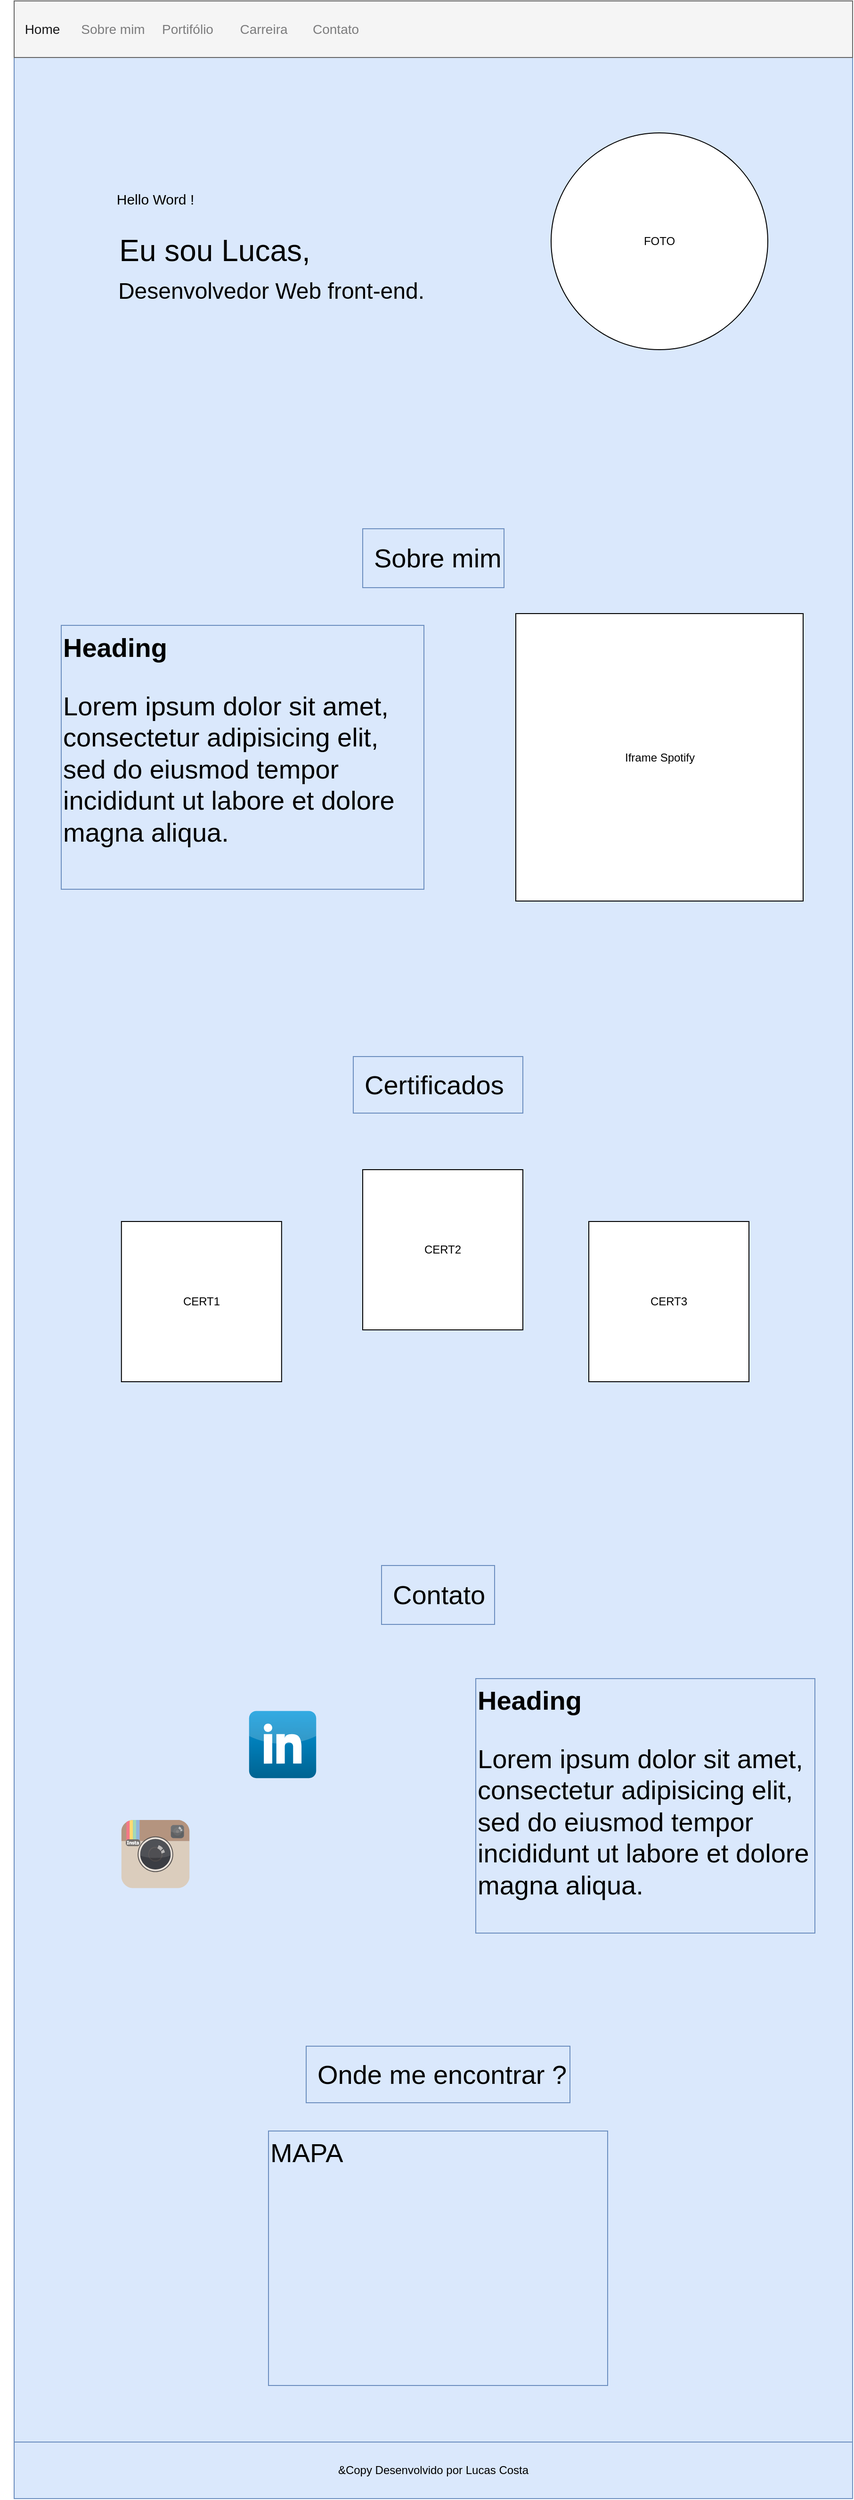 <mxfile version="24.7.8">
  <diagram name="Página-1" id="Cu5WFZRTZ1dmdq2uUhK_">
    <mxGraphModel dx="2491" dy="2454" grid="1" gridSize="10" guides="1" tooltips="1" connect="1" arrows="1" fold="1" page="1" pageScale="1" pageWidth="900" pageHeight="1600" math="0" shadow="0">
      <root>
        <mxCell id="0" />
        <mxCell id="1" parent="0" />
        <mxCell id="IuSi_ucjc667y65gIAW3-9" value="" style="rounded=0;whiteSpace=wrap;html=1;fillColor=#dae8fc;strokeColor=#6c8ebf;movable=0;resizable=0;rotatable=0;deletable=0;editable=0;locked=1;connectable=0;" parent="1" vertex="1">
          <mxGeometry y="-520" width="890" height="2530" as="geometry" />
        </mxCell>
        <mxCell id="g6yMPmIuiC17lhhZVRHr-4" value="&lt;h1 style=&quot;margin-top: 0px; font-size: 28px;&quot;&gt;Heading&lt;/h1&gt;&lt;p style=&quot;font-size: 28px;&quot;&gt;Lorem ipsum dolor sit amet, consectetur adipisicing elit, sed do eiusmod tempor incididunt ut labore et dolore magna aliqua.&lt;/p&gt;" style="text;html=1;whiteSpace=wrap;overflow=hidden;rounded=0;fontSize=28;fillColor=#dae8fc;strokeColor=#6c8ebf;" parent="1" vertex="1">
          <mxGeometry x="50" y="82.5" width="385" height="280" as="geometry" />
        </mxCell>
        <mxCell id="g6yMPmIuiC17lhhZVRHr-5" value="&lt;font style=&quot;font-size: 15px;&quot;&gt;Hello Word !&lt;/font&gt;" style="text;html=1;align=center;verticalAlign=middle;whiteSpace=wrap;rounded=0;fontSize=32;" parent="1" vertex="1">
          <mxGeometry x="-15" y="-400" width="330" height="50" as="geometry" />
        </mxCell>
        <mxCell id="g6yMPmIuiC17lhhZVRHr-19" value="&amp;amp;Copy Desenvolvido por Lucas Costa" style="rounded=0;whiteSpace=wrap;html=1;fillColor=#dae8fc;strokeColor=#6c8ebf;" parent="1" vertex="1">
          <mxGeometry y="2010" width="890" height="60" as="geometry" />
        </mxCell>
        <mxCell id="g6yMPmIuiC17lhhZVRHr-28" value="" style="html=1;shadow=0;dashed=0;fillColor=#f5f5f5;strokeColor=#666666;fontSize=16;align=right;spacing=15;fontColor=#333333;" parent="1" vertex="1">
          <mxGeometry y="-580" width="890" height="60" as="geometry" />
        </mxCell>
        <mxCell id="g6yMPmIuiC17lhhZVRHr-29" value="" style="swimlane;shape=mxgraph.bootstrap.anchor;strokeColor=none;fillColor=none;fontColor=#0085FC;fontStyle=0;childLayout=stackLayout;horizontal=0;startSize=0;horizontalStack=1;resizeParent=1;resizeParentMax=0;resizeLast=0;collapsible=0;marginBottom=0;whiteSpace=wrap;html=1;resizeWidth=0;" parent="g6yMPmIuiC17lhhZVRHr-28" vertex="1">
          <mxGeometry y="10" width="220" height="40" as="geometry" />
        </mxCell>
        <mxCell id="g6yMPmIuiC17lhhZVRHr-31" value="Home" style="text;strokeColor=none;align=center;verticalAlign=middle;spacingLeft=10;spacingRight=10;points=[[0,0.5],[1,0.5]];portConstraint=eastwest;rotatable=0;whiteSpace=wrap;html=1;fillColor=none;fontColor=#181819;fontSize=14;" parent="g6yMPmIuiC17lhhZVRHr-29" vertex="1">
          <mxGeometry width="60" height="40" as="geometry" />
        </mxCell>
        <mxCell id="g6yMPmIuiC17lhhZVRHr-32" value="Sobre mim" style="text;strokeColor=none;align=center;verticalAlign=middle;spacingLeft=10;spacingRight=10;points=[[0,0.5],[1,0.5]];portConstraint=eastwest;rotatable=0;whiteSpace=wrap;html=1;fillColor=none;fontColor=#7C7C7D;fontSize=14;" parent="g6yMPmIuiC17lhhZVRHr-29" vertex="1">
          <mxGeometry x="60" width="90" height="40" as="geometry" />
        </mxCell>
        <mxCell id="g6yMPmIuiC17lhhZVRHr-33" value="Portifólio" style="text;strokeColor=none;align=left;verticalAlign=middle;spacingLeft=5;spacingRight=10;points=[[0,0.5],[1,0.5]];portConstraint=eastwest;rotatable=0;whiteSpace=wrap;html=1;fillColor=none;fontColor=#7C7C7D;fontSize=14;" parent="g6yMPmIuiC17lhhZVRHr-29" vertex="1">
          <mxGeometry x="150" width="70" height="40" as="geometry" />
        </mxCell>
        <mxCell id="g6yMPmIuiC17lhhZVRHr-34" value="" style="swimlane;shape=mxgraph.bootstrap.anchor;strokeColor=none;fillColor=none;fontColor=#0085FC;fontStyle=0;childLayout=stackLayout;horizontal=0;startSize=0;horizontalStack=1;resizeParent=1;resizeParentMax=0;resizeLast=0;collapsible=0;marginBottom=0;whiteSpace=wrap;html=1;resizeWidth=0;" parent="g6yMPmIuiC17lhhZVRHr-28" vertex="1">
          <mxGeometry x="220" y="10" width="160" height="40" as="geometry" />
        </mxCell>
        <mxCell id="g6yMPmIuiC17lhhZVRHr-36" value="Carreira" style="text;strokeColor=none;align=center;verticalAlign=middle;spacingLeft=10;spacingRight=10;points=[[0,0.5],[1,0.5]];portConstraint=eastwest;rotatable=0;whiteSpace=wrap;html=1;fillColor=none;fontColor=#7C7C7D;fontSize=14;" parent="g6yMPmIuiC17lhhZVRHr-34" vertex="1">
          <mxGeometry width="90" height="40" as="geometry" />
        </mxCell>
        <mxCell id="g6yMPmIuiC17lhhZVRHr-37" value="Contato" style="text;strokeColor=none;align=left;verticalAlign=middle;spacingLeft=5;spacingRight=10;points=[[0,0.5],[1,0.5]];portConstraint=eastwest;rotatable=0;whiteSpace=wrap;html=1;fillColor=none;fontColor=#7C7C7D;fontSize=14;" parent="g6yMPmIuiC17lhhZVRHr-34" vertex="1">
          <mxGeometry x="90" width="70" height="40" as="geometry" />
        </mxCell>
        <mxCell id="IuSi_ucjc667y65gIAW3-1" value="&lt;font style=&quot;font-size: 28px;&quot;&gt;Sobre mim&lt;/font&gt;" style="strokeColor=#6c8ebf;fillColor=#dae8fc;strokeWidth=1;html=1;shadow=0;dashed=0;shape=mxgraph.android.rrect;rSize=0;align=left;spacingLeft=10;fontSize=8;movable=1;resizable=1;rotatable=1;deletable=1;editable=1;locked=0;connectable=1;" parent="1" vertex="1">
          <mxGeometry x="370" y="-20" width="150" height="62.5" as="geometry" />
        </mxCell>
        <mxCell id="IuSi_ucjc667y65gIAW3-6" value="&lt;span style=&quot;font-size: 28px;&quot;&gt;Certificados&lt;/span&gt;" style="strokeColor=#6c8ebf;fillColor=#dae8fc;strokeWidth=1;html=1;shadow=0;dashed=0;shape=mxgraph.android.rrect;rSize=0;align=left;spacingLeft=10;fontSize=8;movable=1;resizable=1;rotatable=1;deletable=1;editable=1;locked=0;connectable=1;" parent="1" vertex="1">
          <mxGeometry x="360" y="540" width="180" height="60" as="geometry" />
        </mxCell>
        <mxCell id="IuSi_ucjc667y65gIAW3-8" value="&lt;font style=&quot;font-size: 28px;&quot;&gt;Contato&lt;/font&gt;" style="strokeColor=#6c8ebf;fillColor=#dae8fc;strokeWidth=1;html=1;shadow=0;dashed=0;shape=mxgraph.android.rrect;rSize=0;align=left;spacingLeft=10;fontSize=8;movable=1;resizable=1;rotatable=1;deletable=1;editable=1;locked=0;connectable=1;" parent="1" vertex="1">
          <mxGeometry x="390" y="1080" width="120" height="62.5" as="geometry" />
        </mxCell>
        <mxCell id="IuSi_ucjc667y65gIAW3-10" value="&lt;h1 style=&quot;margin-top: 0px; font-size: 28px;&quot;&gt;Heading&lt;/h1&gt;&lt;p style=&quot;font-size: 28px;&quot;&gt;Lorem ipsum dolor sit amet, consectetur adipisicing elit, sed do eiusmod tempor incididunt ut labore et dolore magna aliqua.&lt;/p&gt;" style="text;html=1;whiteSpace=wrap;overflow=hidden;rounded=0;fontSize=28;fillColor=#dae8fc;strokeColor=#6c8ebf;" parent="1" vertex="1">
          <mxGeometry x="490" y="1200" width="360" height="270" as="geometry" />
        </mxCell>
        <mxCell id="fVR2gJW3VSCEs9xHzAv6-3" value="Eu sou Lucas," style="text;html=1;align=center;verticalAlign=middle;whiteSpace=wrap;rounded=0;fontSize=32;" parent="1" vertex="1">
          <mxGeometry x="32.5" y="-340" width="360" height="50" as="geometry" />
        </mxCell>
        <mxCell id="fVR2gJW3VSCEs9xHzAv6-5" value="&lt;font style=&quot;font-size: 24px;&quot;&gt;Desenvolvedor Web front-end.&lt;/font&gt;" style="text;html=1;align=center;verticalAlign=middle;whiteSpace=wrap;rounded=0;fontSize=32;" parent="1" vertex="1">
          <mxGeometry x="92.5" y="-300" width="360" height="50" as="geometry" />
        </mxCell>
        <mxCell id="fVR2gJW3VSCEs9xHzAv6-7" value="Iframe Spotify" style="whiteSpace=wrap;html=1;aspect=fixed;" parent="1" vertex="1">
          <mxGeometry x="532.5" y="70" width="305" height="305" as="geometry" />
        </mxCell>
        <mxCell id="fVR2gJW3VSCEs9xHzAv6-8" value="&lt;font style=&quot;font-size: 28px;&quot;&gt;Onde me encontrar ?&lt;/font&gt;" style="strokeColor=#6c8ebf;fillColor=#dae8fc;strokeWidth=1;html=1;shadow=0;dashed=0;shape=mxgraph.android.rrect;rSize=0;align=left;spacingLeft=10;fontSize=8;movable=1;resizable=1;rotatable=1;deletable=1;editable=1;locked=0;connectable=1;" parent="1" vertex="1">
          <mxGeometry x="310" y="1590" width="280" height="60" as="geometry" />
        </mxCell>
        <mxCell id="fVR2gJW3VSCEs9xHzAv6-9" value="MAPA&lt;div&gt;&lt;br&gt;&lt;/div&gt;" style="text;html=1;whiteSpace=wrap;overflow=hidden;rounded=0;fontSize=28;fillColor=#dae8fc;strokeColor=#6c8ebf;" parent="1" vertex="1">
          <mxGeometry x="270" y="1680" width="360" height="270" as="geometry" />
        </mxCell>
        <mxCell id="fVR2gJW3VSCEs9xHzAv6-10" value="CERT1" style="whiteSpace=wrap;html=1;aspect=fixed;" parent="1" vertex="1">
          <mxGeometry x="113.9" y="715" width="170" height="170" as="geometry" />
        </mxCell>
        <mxCell id="fVR2gJW3VSCEs9xHzAv6-11" value="CERT2" style="whiteSpace=wrap;html=1;aspect=fixed;" parent="1" vertex="1">
          <mxGeometry x="370" y="660" width="170" height="170" as="geometry" />
        </mxCell>
        <mxCell id="fVR2gJW3VSCEs9xHzAv6-12" value="CERT3" style="whiteSpace=wrap;html=1;aspect=fixed;" parent="1" vertex="1">
          <mxGeometry x="610" y="715" width="170" height="170" as="geometry" />
        </mxCell>
        <mxCell id="fVR2gJW3VSCEs9xHzAv6-13" value="" style="shape=image;html=1;verticalAlign=top;verticalLabelPosition=bottom;labelBackgroundColor=#ffffff;imageAspect=0;aspect=fixed;image=https://cdn4.iconfinder.com/data/icons/ionicons/512/icon-social-github-128.png" parent="1" vertex="1">
          <mxGeometry x="100" y="1220" width="100" height="100" as="geometry" />
        </mxCell>
        <mxCell id="fVR2gJW3VSCEs9xHzAv6-14" value="" style="dashed=0;outlineConnect=0;html=1;align=center;labelPosition=center;verticalLabelPosition=bottom;verticalAlign=top;shape=mxgraph.weblogos.instagram;fillColor=#6FC0E4;gradientColor=#1E305B" parent="1" vertex="1">
          <mxGeometry x="113.9" y="1350" width="72.2" height="72.2" as="geometry" />
        </mxCell>
        <mxCell id="fVR2gJW3VSCEs9xHzAv6-15" value="" style="dashed=0;outlineConnect=0;html=1;align=center;labelPosition=center;verticalLabelPosition=bottom;verticalAlign=top;shape=mxgraph.webicons.linkedin;fillColor=#0095DB;gradientColor=#006391" parent="1" vertex="1">
          <mxGeometry x="249.4" y="1234.4" width="71.2" height="71.2" as="geometry" />
        </mxCell>
        <mxCell id="a2wLlvEY7IOtYXjg7Fxu-1" value="" style="shape=image;html=1;verticalAlign=top;verticalLabelPosition=bottom;labelBackgroundColor=#ffffff;imageAspect=0;aspect=fixed;image=https://cdn2.iconfinder.com/data/icons/social-media-2285/512/1_Whatsapp2_colored_svg-128.png" vertex="1" parent="1">
          <mxGeometry x="245" y="1346.1" width="80" height="80" as="geometry" />
        </mxCell>
        <mxCell id="a2wLlvEY7IOtYXjg7Fxu-2" value="FOTO" style="ellipse;whiteSpace=wrap;html=1;aspect=fixed;" vertex="1" parent="1">
          <mxGeometry x="570" y="-440" width="230" height="230" as="geometry" />
        </mxCell>
      </root>
    </mxGraphModel>
  </diagram>
</mxfile>
